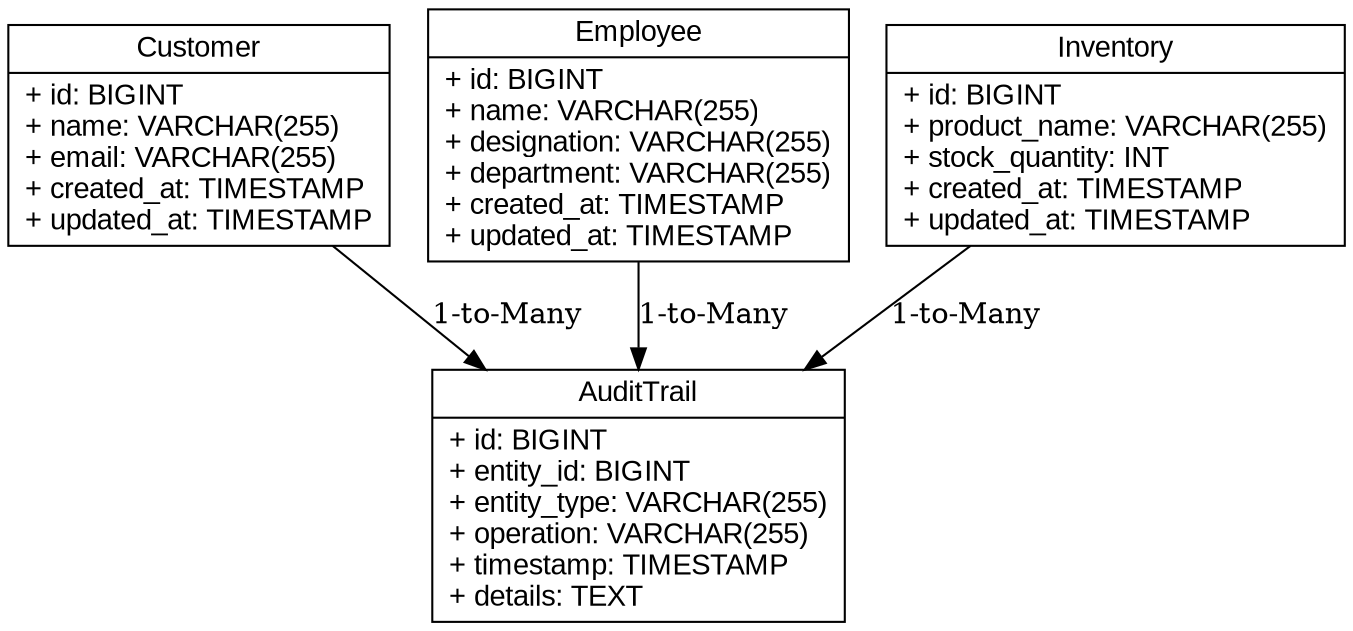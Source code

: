 digraph ERDiagram {
    rankdir=TB;
    node [shape=record, fontname=Arial];

    // Entity Nodes
    Customer [label="{Customer|+ id: BIGINT\l+ name: VARCHAR(255)\l+ email: VARCHAR(255)\l+ created_at: TIMESTAMP\l+ updated_at: TIMESTAMP\l}"];
    Employee [label="{Employee|+ id: BIGINT\l+ name: VARCHAR(255)\l+ designation: VARCHAR(255)\l+ department: VARCHAR(255)\l+ created_at: TIMESTAMP\l+ updated_at: TIMESTAMP\l}"];
    Inventory [label="{Inventory|+ id: BIGINT\l+ product_name: VARCHAR(255)\l+ stock_quantity: INT\l+ created_at: TIMESTAMP\l+ updated_at: TIMESTAMP\l}"];
    AuditTrail [label="{AuditTrail|+ id: BIGINT\l+ entity_id: BIGINT\l+ entity_type: VARCHAR(255)\l+ operation: VARCHAR(255)\l+ timestamp: TIMESTAMP\l+ details: TEXT\l}"];

    // Relationships
    Customer -> AuditTrail [label="1-to-Many"];
    Employee -> AuditTrail [label="1-to-Many"];
    Inventory -> AuditTrail [label="1-to-Many"];
}